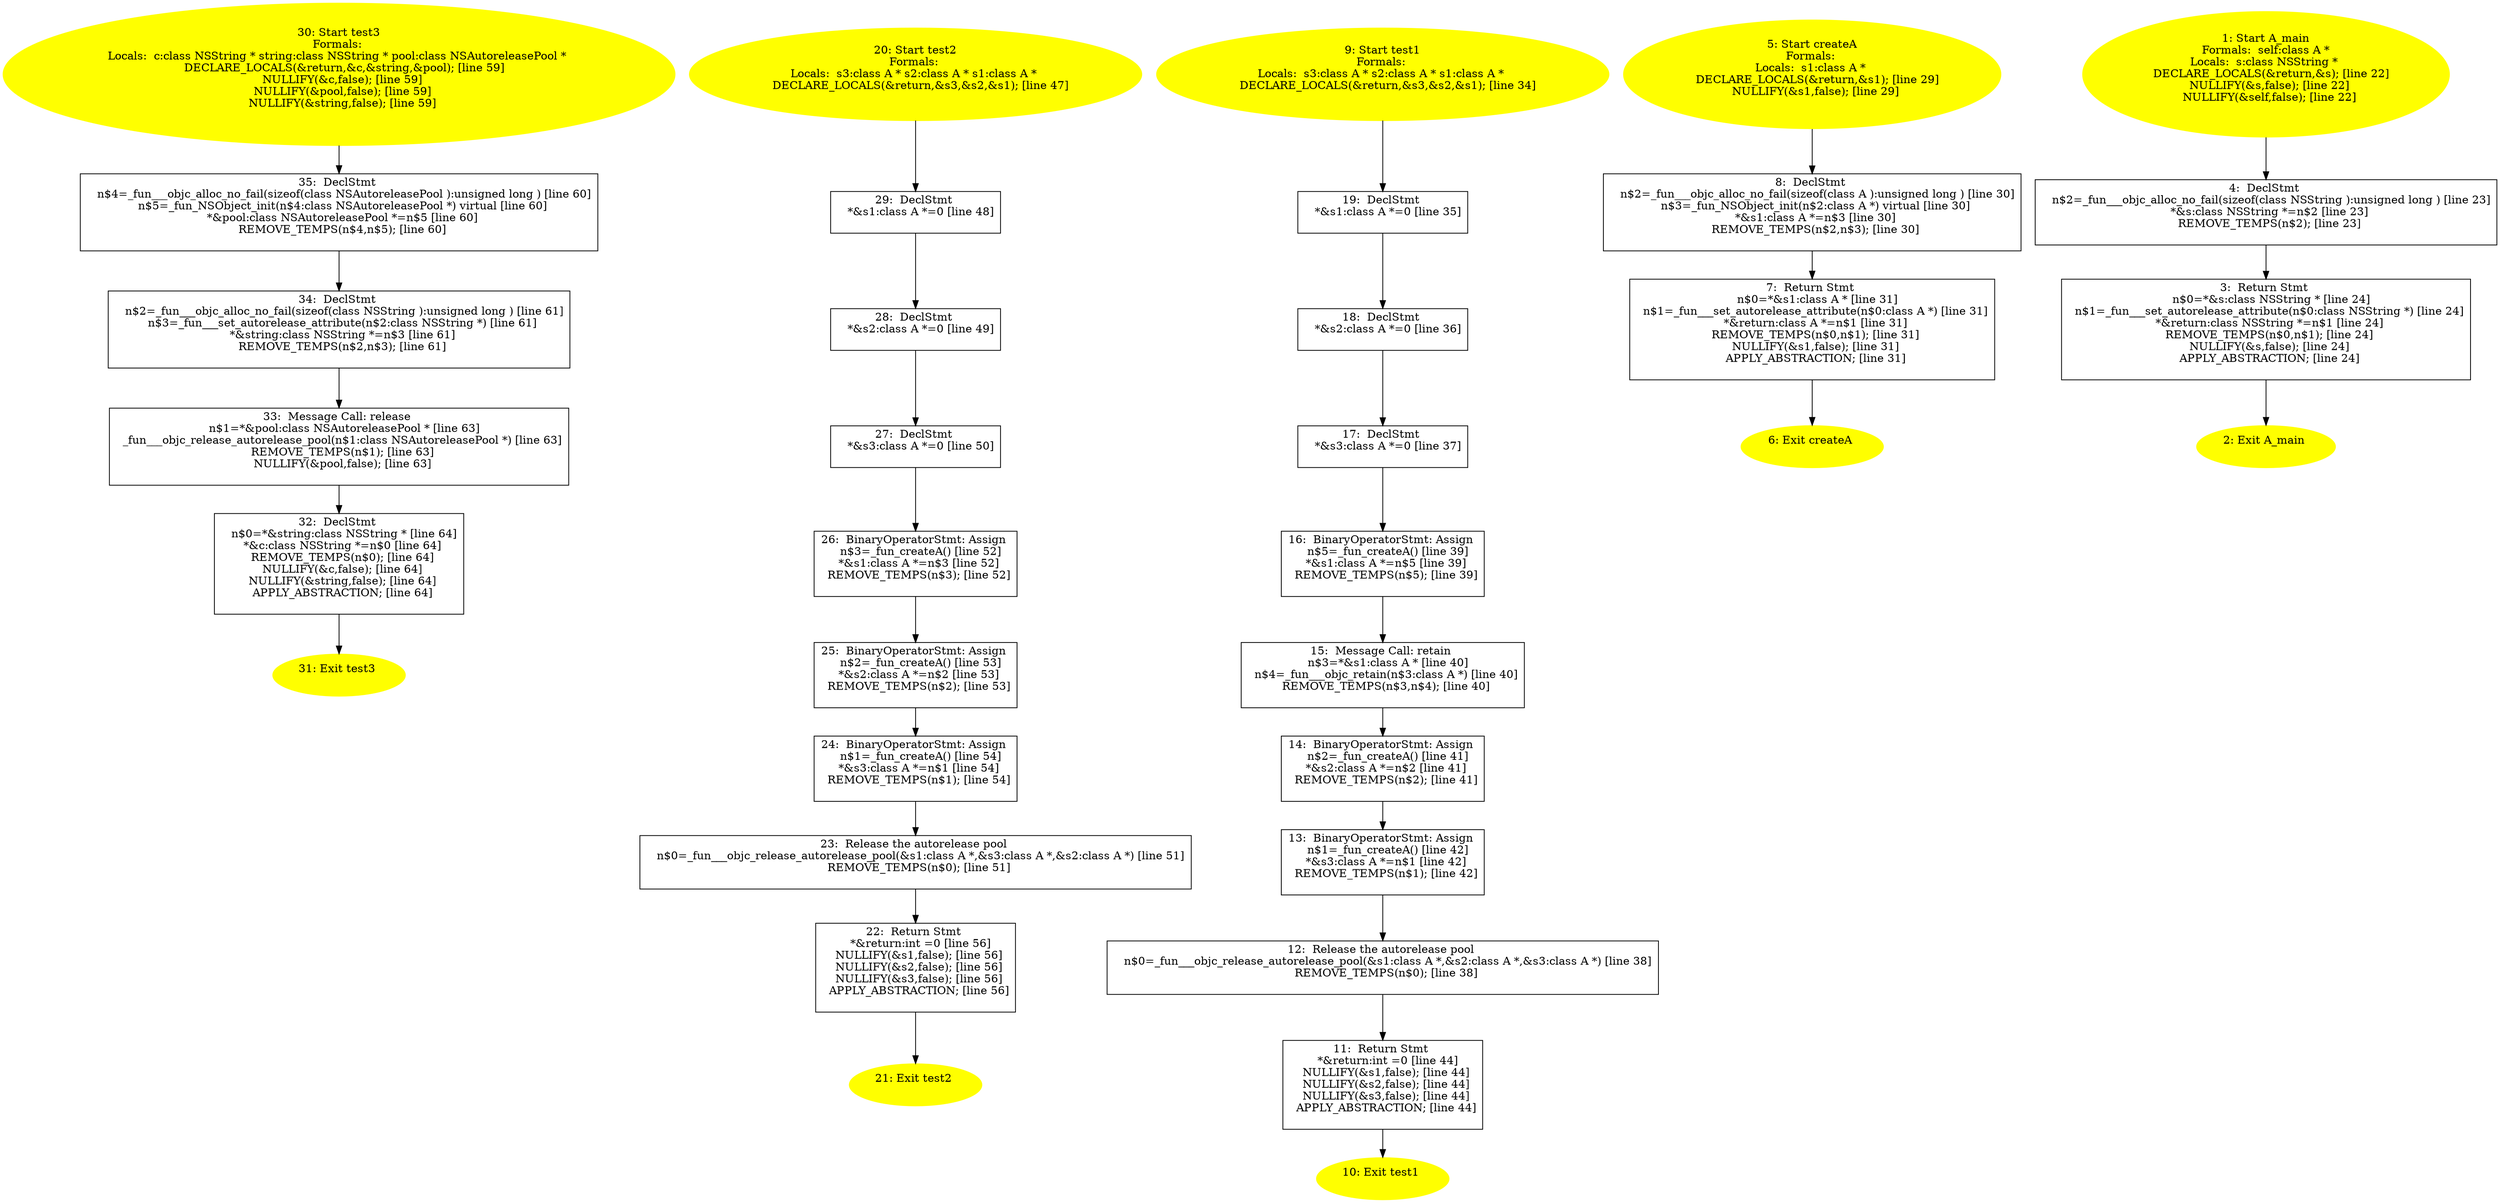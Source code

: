 digraph iCFG {
35 [label="35:  DeclStmt \n   n$4=_fun___objc_alloc_no_fail(sizeof(class NSAutoreleasePool ):unsigned long ) [line 60]\n  n$5=_fun_NSObject_init(n$4:class NSAutoreleasePool *) virtual [line 60]\n  *&pool:class NSAutoreleasePool *=n$5 [line 60]\n  REMOVE_TEMPS(n$4,n$5); [line 60]\n " shape="box"]
	

	 35 -> 34 ;
34 [label="34:  DeclStmt \n   n$2=_fun___objc_alloc_no_fail(sizeof(class NSString ):unsigned long ) [line 61]\n  n$3=_fun___set_autorelease_attribute(n$2:class NSString *) [line 61]\n  *&string:class NSString *=n$3 [line 61]\n  REMOVE_TEMPS(n$2,n$3); [line 61]\n " shape="box"]
	

	 34 -> 33 ;
33 [label="33:  Message Call: release \n   n$1=*&pool:class NSAutoreleasePool * [line 63]\n  _fun___objc_release_autorelease_pool(n$1:class NSAutoreleasePool *) [line 63]\n  REMOVE_TEMPS(n$1); [line 63]\n  NULLIFY(&pool,false); [line 63]\n " shape="box"]
	

	 33 -> 32 ;
32 [label="32:  DeclStmt \n   n$0=*&string:class NSString * [line 64]\n  *&c:class NSString *=n$0 [line 64]\n  REMOVE_TEMPS(n$0); [line 64]\n  NULLIFY(&c,false); [line 64]\n  NULLIFY(&string,false); [line 64]\n  APPLY_ABSTRACTION; [line 64]\n " shape="box"]
	

	 32 -> 31 ;
31 [label="31: Exit test3 \n  " color=yellow style=filled]
	

30 [label="30: Start test3\nFormals: \nLocals:  c:class NSString * string:class NSString * pool:class NSAutoreleasePool * \n   DECLARE_LOCALS(&return,&c,&string,&pool); [line 59]\n  NULLIFY(&c,false); [line 59]\n  NULLIFY(&pool,false); [line 59]\n  NULLIFY(&string,false); [line 59]\n " color=yellow style=filled]
	

	 30 -> 35 ;
29 [label="29:  DeclStmt \n   *&s1:class A *=0 [line 48]\n " shape="box"]
	

	 29 -> 28 ;
28 [label="28:  DeclStmt \n   *&s2:class A *=0 [line 49]\n " shape="box"]
	

	 28 -> 27 ;
27 [label="27:  DeclStmt \n   *&s3:class A *=0 [line 50]\n " shape="box"]
	

	 27 -> 26 ;
26 [label="26:  BinaryOperatorStmt: Assign \n   n$3=_fun_createA() [line 52]\n  *&s1:class A *=n$3 [line 52]\n  REMOVE_TEMPS(n$3); [line 52]\n " shape="box"]
	

	 26 -> 25 ;
25 [label="25:  BinaryOperatorStmt: Assign \n   n$2=_fun_createA() [line 53]\n  *&s2:class A *=n$2 [line 53]\n  REMOVE_TEMPS(n$2); [line 53]\n " shape="box"]
	

	 25 -> 24 ;
24 [label="24:  BinaryOperatorStmt: Assign \n   n$1=_fun_createA() [line 54]\n  *&s3:class A *=n$1 [line 54]\n  REMOVE_TEMPS(n$1); [line 54]\n " shape="box"]
	

	 24 -> 23 ;
23 [label="23:  Release the autorelease pool \n   n$0=_fun___objc_release_autorelease_pool(&s1:class A *,&s3:class A *,&s2:class A *) [line 51]\n  REMOVE_TEMPS(n$0); [line 51]\n " shape="box"]
	

	 23 -> 22 ;
22 [label="22:  Return Stmt \n   *&return:int =0 [line 56]\n  NULLIFY(&s1,false); [line 56]\n  NULLIFY(&s2,false); [line 56]\n  NULLIFY(&s3,false); [line 56]\n  APPLY_ABSTRACTION; [line 56]\n " shape="box"]
	

	 22 -> 21 ;
21 [label="21: Exit test2 \n  " color=yellow style=filled]
	

20 [label="20: Start test2\nFormals: \nLocals:  s3:class A * s2:class A * s1:class A * \n   DECLARE_LOCALS(&return,&s3,&s2,&s1); [line 47]\n " color=yellow style=filled]
	

	 20 -> 29 ;
19 [label="19:  DeclStmt \n   *&s1:class A *=0 [line 35]\n " shape="box"]
	

	 19 -> 18 ;
18 [label="18:  DeclStmt \n   *&s2:class A *=0 [line 36]\n " shape="box"]
	

	 18 -> 17 ;
17 [label="17:  DeclStmt \n   *&s3:class A *=0 [line 37]\n " shape="box"]
	

	 17 -> 16 ;
16 [label="16:  BinaryOperatorStmt: Assign \n   n$5=_fun_createA() [line 39]\n  *&s1:class A *=n$5 [line 39]\n  REMOVE_TEMPS(n$5); [line 39]\n " shape="box"]
	

	 16 -> 15 ;
15 [label="15:  Message Call: retain \n   n$3=*&s1:class A * [line 40]\n  n$4=_fun___objc_retain(n$3:class A *) [line 40]\n  REMOVE_TEMPS(n$3,n$4); [line 40]\n " shape="box"]
	

	 15 -> 14 ;
14 [label="14:  BinaryOperatorStmt: Assign \n   n$2=_fun_createA() [line 41]\n  *&s2:class A *=n$2 [line 41]\n  REMOVE_TEMPS(n$2); [line 41]\n " shape="box"]
	

	 14 -> 13 ;
13 [label="13:  BinaryOperatorStmt: Assign \n   n$1=_fun_createA() [line 42]\n  *&s3:class A *=n$1 [line 42]\n  REMOVE_TEMPS(n$1); [line 42]\n " shape="box"]
	

	 13 -> 12 ;
12 [label="12:  Release the autorelease pool \n   n$0=_fun___objc_release_autorelease_pool(&s1:class A *,&s2:class A *,&s3:class A *) [line 38]\n  REMOVE_TEMPS(n$0); [line 38]\n " shape="box"]
	

	 12 -> 11 ;
11 [label="11:  Return Stmt \n   *&return:int =0 [line 44]\n  NULLIFY(&s1,false); [line 44]\n  NULLIFY(&s2,false); [line 44]\n  NULLIFY(&s3,false); [line 44]\n  APPLY_ABSTRACTION; [line 44]\n " shape="box"]
	

	 11 -> 10 ;
10 [label="10: Exit test1 \n  " color=yellow style=filled]
	

9 [label="9: Start test1\nFormals: \nLocals:  s3:class A * s2:class A * s1:class A * \n   DECLARE_LOCALS(&return,&s3,&s2,&s1); [line 34]\n " color=yellow style=filled]
	

	 9 -> 19 ;
8 [label="8:  DeclStmt \n   n$2=_fun___objc_alloc_no_fail(sizeof(class A ):unsigned long ) [line 30]\n  n$3=_fun_NSObject_init(n$2:class A *) virtual [line 30]\n  *&s1:class A *=n$3 [line 30]\n  REMOVE_TEMPS(n$2,n$3); [line 30]\n " shape="box"]
	

	 8 -> 7 ;
7 [label="7:  Return Stmt \n   n$0=*&s1:class A * [line 31]\n  n$1=_fun___set_autorelease_attribute(n$0:class A *) [line 31]\n  *&return:class A *=n$1 [line 31]\n  REMOVE_TEMPS(n$0,n$1); [line 31]\n  NULLIFY(&s1,false); [line 31]\n  APPLY_ABSTRACTION; [line 31]\n " shape="box"]
	

	 7 -> 6 ;
6 [label="6: Exit createA \n  " color=yellow style=filled]
	

5 [label="5: Start createA\nFormals: \nLocals:  s1:class A * \n   DECLARE_LOCALS(&return,&s1); [line 29]\n  NULLIFY(&s1,false); [line 29]\n " color=yellow style=filled]
	

	 5 -> 8 ;
4 [label="4:  DeclStmt \n   n$2=_fun___objc_alloc_no_fail(sizeof(class NSString ):unsigned long ) [line 23]\n  *&s:class NSString *=n$2 [line 23]\n  REMOVE_TEMPS(n$2); [line 23]\n " shape="box"]
	

	 4 -> 3 ;
3 [label="3:  Return Stmt \n   n$0=*&s:class NSString * [line 24]\n  n$1=_fun___set_autorelease_attribute(n$0:class NSString *) [line 24]\n  *&return:class NSString *=n$1 [line 24]\n  REMOVE_TEMPS(n$0,n$1); [line 24]\n  NULLIFY(&s,false); [line 24]\n  APPLY_ABSTRACTION; [line 24]\n " shape="box"]
	

	 3 -> 2 ;
2 [label="2: Exit A_main \n  " color=yellow style=filled]
	

1 [label="1: Start A_main\nFormals:  self:class A *\nLocals:  s:class NSString * \n   DECLARE_LOCALS(&return,&s); [line 22]\n  NULLIFY(&s,false); [line 22]\n  NULLIFY(&self,false); [line 22]\n " color=yellow style=filled]
	

	 1 -> 4 ;
}
